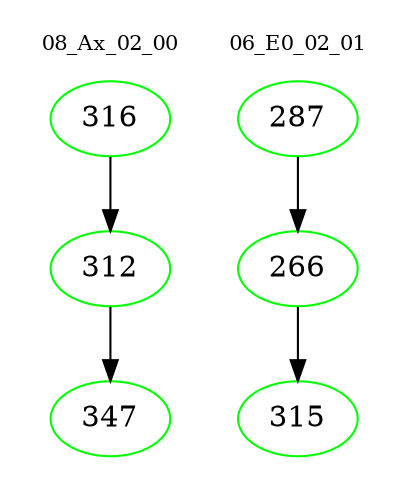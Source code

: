 digraph{
subgraph cluster_0 {
color = white
label = "08_Ax_02_00";
fontsize=10;
T0_316 [label="316", color="green"]
T0_316 -> T0_312 [color="black"]
T0_312 [label="312", color="green"]
T0_312 -> T0_347 [color="black"]
T0_347 [label="347", color="green"]
}
subgraph cluster_1 {
color = white
label = "06_E0_02_01";
fontsize=10;
T1_287 [label="287", color="green"]
T1_287 -> T1_266 [color="black"]
T1_266 [label="266", color="green"]
T1_266 -> T1_315 [color="black"]
T1_315 [label="315", color="green"]
}
}
